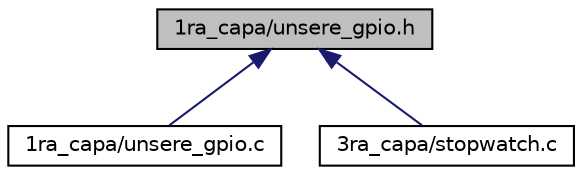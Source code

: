 digraph "1ra_capa/unsere_gpio.h"
{
  edge [fontname="Helvetica",fontsize="10",labelfontname="Helvetica",labelfontsize="10"];
  node [fontname="Helvetica",fontsize="10",shape=record];
  Node1 [label="1ra_capa/unsere_gpio.h",height=0.2,width=0.4,color="black", fillcolor="grey75", style="filled", fontcolor="black"];
  Node1 -> Node2 [dir="back",color="midnightblue",fontsize="10",style="solid",fontname="Helvetica"];
  Node2 [label="1ra_capa/unsere_gpio.c",height=0.2,width=0.4,color="black", fillcolor="white", style="filled",URL="$unsere__gpio_8c.html"];
  Node1 -> Node3 [dir="back",color="midnightblue",fontsize="10",style="solid",fontname="Helvetica"];
  Node3 [label="3ra_capa/stopwatch.c",height=0.2,width=0.4,color="black", fillcolor="white", style="filled",URL="$stopwatch_8c.html"];
}
